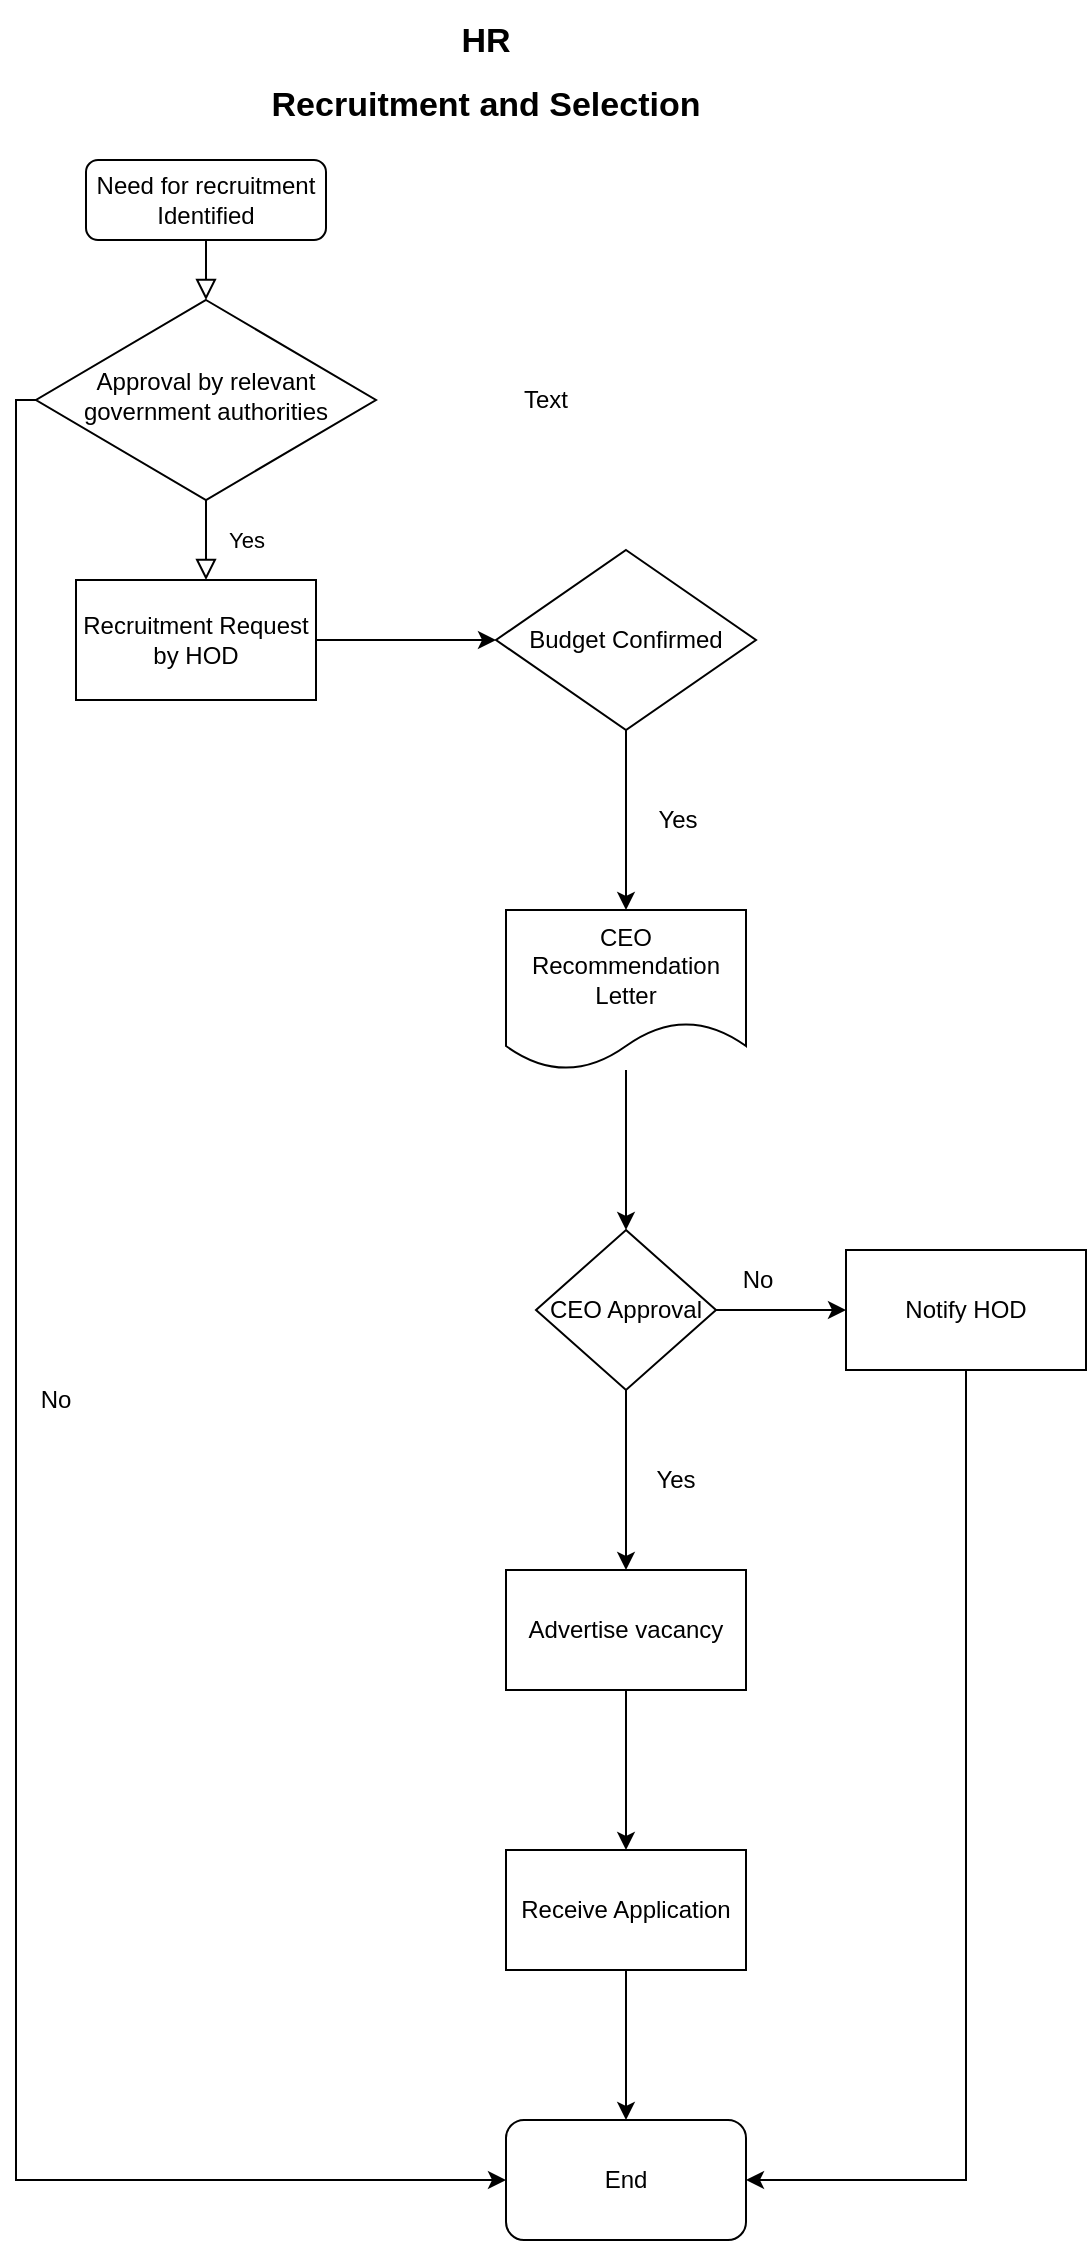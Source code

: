 <mxfile version="13.5.8" type="github">
  <diagram id="C5RBs43oDa-KdzZeNtuy" name="Page-1">
    <mxGraphModel dx="1038" dy="547" grid="1" gridSize="10" guides="1" tooltips="1" connect="1" arrows="1" fold="1" page="1" pageScale="1" pageWidth="827" pageHeight="1169" math="0" shadow="0">
      <root>
        <mxCell id="WIyWlLk6GJQsqaUBKTNV-0" />
        <mxCell id="WIyWlLk6GJQsqaUBKTNV-1" parent="WIyWlLk6GJQsqaUBKTNV-0" />
        <mxCell id="WIyWlLk6GJQsqaUBKTNV-2" value="" style="rounded=0;html=1;jettySize=auto;orthogonalLoop=1;fontSize=11;endArrow=block;endFill=0;endSize=8;strokeWidth=1;shadow=0;labelBackgroundColor=none;edgeStyle=orthogonalEdgeStyle;" parent="WIyWlLk6GJQsqaUBKTNV-1" source="WIyWlLk6GJQsqaUBKTNV-3" target="WIyWlLk6GJQsqaUBKTNV-6" edge="1">
          <mxGeometry relative="1" as="geometry" />
        </mxCell>
        <mxCell id="WIyWlLk6GJQsqaUBKTNV-3" value="Need for recruitment Identified" style="rounded=1;whiteSpace=wrap;html=1;fontSize=12;glass=0;strokeWidth=1;shadow=0;" parent="WIyWlLk6GJQsqaUBKTNV-1" vertex="1">
          <mxGeometry x="160" y="80" width="120" height="40" as="geometry" />
        </mxCell>
        <mxCell id="WIyWlLk6GJQsqaUBKTNV-4" value="Yes" style="rounded=0;html=1;jettySize=auto;orthogonalLoop=1;fontSize=11;endArrow=block;endFill=0;endSize=8;strokeWidth=1;shadow=0;labelBackgroundColor=none;edgeStyle=orthogonalEdgeStyle;" parent="WIyWlLk6GJQsqaUBKTNV-1" source="WIyWlLk6GJQsqaUBKTNV-6" edge="1">
          <mxGeometry y="20" relative="1" as="geometry">
            <mxPoint as="offset" />
            <mxPoint x="220" y="290" as="targetPoint" />
          </mxGeometry>
        </mxCell>
        <mxCell id="2buUgK_nAZZ5S6zsy4tR-31" value="" style="edgeStyle=orthogonalEdgeStyle;rounded=0;orthogonalLoop=1;jettySize=auto;html=1;entryX=0;entryY=0.5;entryDx=0;entryDy=0;" edge="1" parent="WIyWlLk6GJQsqaUBKTNV-1" source="WIyWlLk6GJQsqaUBKTNV-6" target="2buUgK_nAZZ5S6zsy4tR-23">
          <mxGeometry relative="1" as="geometry">
            <mxPoint x="30" y="200" as="targetPoint" />
            <Array as="points">
              <mxPoint x="125" y="200" />
              <mxPoint x="125" y="1090" />
            </Array>
          </mxGeometry>
        </mxCell>
        <mxCell id="WIyWlLk6GJQsqaUBKTNV-6" value="Approval by relevant government authorities" style="rhombus;whiteSpace=wrap;html=1;shadow=0;fontFamily=Helvetica;fontSize=12;align=center;strokeWidth=1;spacing=6;spacingTop=-4;" parent="WIyWlLk6GJQsqaUBKTNV-1" vertex="1">
          <mxGeometry x="135" y="150" width="170" height="100" as="geometry" />
        </mxCell>
        <mxCell id="2buUgK_nAZZ5S6zsy4tR-29" value="" style="edgeStyle=orthogonalEdgeStyle;rounded=0;orthogonalLoop=1;jettySize=auto;html=1;" edge="1" parent="WIyWlLk6GJQsqaUBKTNV-1" source="2buUgK_nAZZ5S6zsy4tR-0" target="2buUgK_nAZZ5S6zsy4tR-3">
          <mxGeometry relative="1" as="geometry" />
        </mxCell>
        <object label="Recruitment Request by HOD" id="2buUgK_nAZZ5S6zsy4tR-0">
          <mxCell style="rounded=0;whiteSpace=wrap;html=1;" vertex="1" parent="WIyWlLk6GJQsqaUBKTNV-1">
            <mxGeometry x="155" y="290" width="120" height="60" as="geometry" />
          </mxCell>
        </object>
        <mxCell id="2buUgK_nAZZ5S6zsy4tR-7" value="" style="edgeStyle=orthogonalEdgeStyle;rounded=0;orthogonalLoop=1;jettySize=auto;html=1;" edge="1" parent="WIyWlLk6GJQsqaUBKTNV-1" source="2buUgK_nAZZ5S6zsy4tR-3" target="2buUgK_nAZZ5S6zsy4tR-6">
          <mxGeometry relative="1" as="geometry" />
        </mxCell>
        <mxCell id="2buUgK_nAZZ5S6zsy4tR-3" value="Budget Confirmed" style="rhombus;whiteSpace=wrap;html=1;" vertex="1" parent="WIyWlLk6GJQsqaUBKTNV-1">
          <mxGeometry x="365" y="275" width="130" height="90" as="geometry" />
        </mxCell>
        <mxCell id="2buUgK_nAZZ5S6zsy4tR-10" value="" style="edgeStyle=orthogonalEdgeStyle;rounded=0;orthogonalLoop=1;jettySize=auto;html=1;" edge="1" parent="WIyWlLk6GJQsqaUBKTNV-1" source="2buUgK_nAZZ5S6zsy4tR-6" target="2buUgK_nAZZ5S6zsy4tR-8">
          <mxGeometry relative="1" as="geometry" />
        </mxCell>
        <mxCell id="2buUgK_nAZZ5S6zsy4tR-6" value="CEO Recommendation Letter" style="shape=document;whiteSpace=wrap;html=1;boundedLbl=1;" vertex="1" parent="WIyWlLk6GJQsqaUBKTNV-1">
          <mxGeometry x="370" y="455" width="120" height="80" as="geometry" />
        </mxCell>
        <mxCell id="2buUgK_nAZZ5S6zsy4tR-12" value="" style="edgeStyle=orthogonalEdgeStyle;rounded=0;orthogonalLoop=1;jettySize=auto;html=1;" edge="1" parent="WIyWlLk6GJQsqaUBKTNV-1" source="2buUgK_nAZZ5S6zsy4tR-8" target="2buUgK_nAZZ5S6zsy4tR-11">
          <mxGeometry relative="1" as="geometry" />
        </mxCell>
        <mxCell id="2buUgK_nAZZ5S6zsy4tR-19" value="" style="edgeStyle=orthogonalEdgeStyle;rounded=0;orthogonalLoop=1;jettySize=auto;html=1;" edge="1" parent="WIyWlLk6GJQsqaUBKTNV-1" source="2buUgK_nAZZ5S6zsy4tR-8" target="2buUgK_nAZZ5S6zsy4tR-18">
          <mxGeometry relative="1" as="geometry" />
        </mxCell>
        <mxCell id="2buUgK_nAZZ5S6zsy4tR-8" value="CEO Approval" style="rhombus;whiteSpace=wrap;html=1;" vertex="1" parent="WIyWlLk6GJQsqaUBKTNV-1">
          <mxGeometry x="385" y="615" width="90" height="80" as="geometry" />
        </mxCell>
        <mxCell id="2buUgK_nAZZ5S6zsy4tR-14" value="" style="edgeStyle=orthogonalEdgeStyle;rounded=0;orthogonalLoop=1;jettySize=auto;html=1;" edge="1" parent="WIyWlLk6GJQsqaUBKTNV-1" source="2buUgK_nAZZ5S6zsy4tR-11" target="2buUgK_nAZZ5S6zsy4tR-13">
          <mxGeometry relative="1" as="geometry" />
        </mxCell>
        <mxCell id="2buUgK_nAZZ5S6zsy4tR-11" value="Advertise vacancy" style="whiteSpace=wrap;html=1;" vertex="1" parent="WIyWlLk6GJQsqaUBKTNV-1">
          <mxGeometry x="370" y="785" width="120" height="60" as="geometry" />
        </mxCell>
        <mxCell id="2buUgK_nAZZ5S6zsy4tR-24" value="" style="edgeStyle=orthogonalEdgeStyle;rounded=0;orthogonalLoop=1;jettySize=auto;html=1;" edge="1" parent="WIyWlLk6GJQsqaUBKTNV-1" source="2buUgK_nAZZ5S6zsy4tR-13" target="2buUgK_nAZZ5S6zsy4tR-23">
          <mxGeometry relative="1" as="geometry" />
        </mxCell>
        <mxCell id="2buUgK_nAZZ5S6zsy4tR-13" value="Receive Application" style="whiteSpace=wrap;html=1;" vertex="1" parent="WIyWlLk6GJQsqaUBKTNV-1">
          <mxGeometry x="370" y="925" width="120" height="60" as="geometry" />
        </mxCell>
        <mxCell id="2buUgK_nAZZ5S6zsy4tR-17" value="Yes" style="text;html=1;strokeColor=none;fillColor=none;align=center;verticalAlign=middle;whiteSpace=wrap;rounded=0;" vertex="1" parent="WIyWlLk6GJQsqaUBKTNV-1">
          <mxGeometry x="435" y="730" width="40" height="20" as="geometry" />
        </mxCell>
        <mxCell id="2buUgK_nAZZ5S6zsy4tR-27" value="" style="edgeStyle=orthogonalEdgeStyle;rounded=0;orthogonalLoop=1;jettySize=auto;html=1;entryX=1;entryY=0.5;entryDx=0;entryDy=0;" edge="1" parent="WIyWlLk6GJQsqaUBKTNV-1" source="2buUgK_nAZZ5S6zsy4tR-18" target="2buUgK_nAZZ5S6zsy4tR-23">
          <mxGeometry relative="1" as="geometry">
            <mxPoint x="600" y="765" as="targetPoint" />
            <Array as="points">
              <mxPoint x="600" y="1090" />
            </Array>
          </mxGeometry>
        </mxCell>
        <mxCell id="2buUgK_nAZZ5S6zsy4tR-18" value="Notify HOD" style="whiteSpace=wrap;html=1;" vertex="1" parent="WIyWlLk6GJQsqaUBKTNV-1">
          <mxGeometry x="540" y="625" width="120" height="60" as="geometry" />
        </mxCell>
        <mxCell id="2buUgK_nAZZ5S6zsy4tR-23" value="End" style="rounded=1;whiteSpace=wrap;html=1;" vertex="1" parent="WIyWlLk6GJQsqaUBKTNV-1">
          <mxGeometry x="370" y="1060" width="120" height="60" as="geometry" />
        </mxCell>
        <mxCell id="2buUgK_nAZZ5S6zsy4tR-28" value="Yes" style="text;html=1;strokeColor=none;fillColor=none;align=center;verticalAlign=middle;whiteSpace=wrap;rounded=0;" vertex="1" parent="WIyWlLk6GJQsqaUBKTNV-1">
          <mxGeometry x="436" y="400" width="40" height="20" as="geometry" />
        </mxCell>
        <mxCell id="2buUgK_nAZZ5S6zsy4tR-32" value="No" style="text;html=1;strokeColor=none;fillColor=none;align=center;verticalAlign=middle;whiteSpace=wrap;rounded=0;" vertex="1" parent="WIyWlLk6GJQsqaUBKTNV-1">
          <mxGeometry x="476" y="630" width="40" height="20" as="geometry" />
        </mxCell>
        <mxCell id="2buUgK_nAZZ5S6zsy4tR-33" value="No" style="text;html=1;strokeColor=none;fillColor=none;align=center;verticalAlign=middle;whiteSpace=wrap;rounded=0;" vertex="1" parent="WIyWlLk6GJQsqaUBKTNV-1">
          <mxGeometry x="125" y="690" width="40" height="20" as="geometry" />
        </mxCell>
        <mxCell id="2buUgK_nAZZ5S6zsy4tR-35" value="Text" style="text;html=1;strokeColor=none;fillColor=none;align=center;verticalAlign=middle;whiteSpace=wrap;rounded=0;" vertex="1" parent="WIyWlLk6GJQsqaUBKTNV-1">
          <mxGeometry x="370" y="190" width="40" height="20" as="geometry" />
        </mxCell>
        <mxCell id="2buUgK_nAZZ5S6zsy4tR-38" value="&lt;h1 style=&quot;font-size: 17px&quot;&gt;&lt;font style=&quot;font-size: 17px&quot;&gt;HR&lt;/font&gt;&lt;/h1&gt;&lt;h1 style=&quot;font-size: 17px&quot;&gt;&lt;font style=&quot;font-size: 17px&quot;&gt;&lt;b&gt;Recruitment and Selection&lt;/b&gt;&lt;/font&gt;&lt;/h1&gt;&lt;p style=&quot;font-size: 17px&quot;&gt;&lt;font style=&quot;font-size: 17px&quot;&gt;.&lt;/font&gt;&lt;/p&gt;" style="text;html=1;strokeColor=none;fillColor=none;spacing=5;spacingTop=-20;whiteSpace=wrap;overflow=hidden;rounded=0;align=center;" vertex="1" parent="WIyWlLk6GJQsqaUBKTNV-1">
          <mxGeometry x="190" y="10" width="340" height="60" as="geometry" />
        </mxCell>
      </root>
    </mxGraphModel>
  </diagram>
</mxfile>
